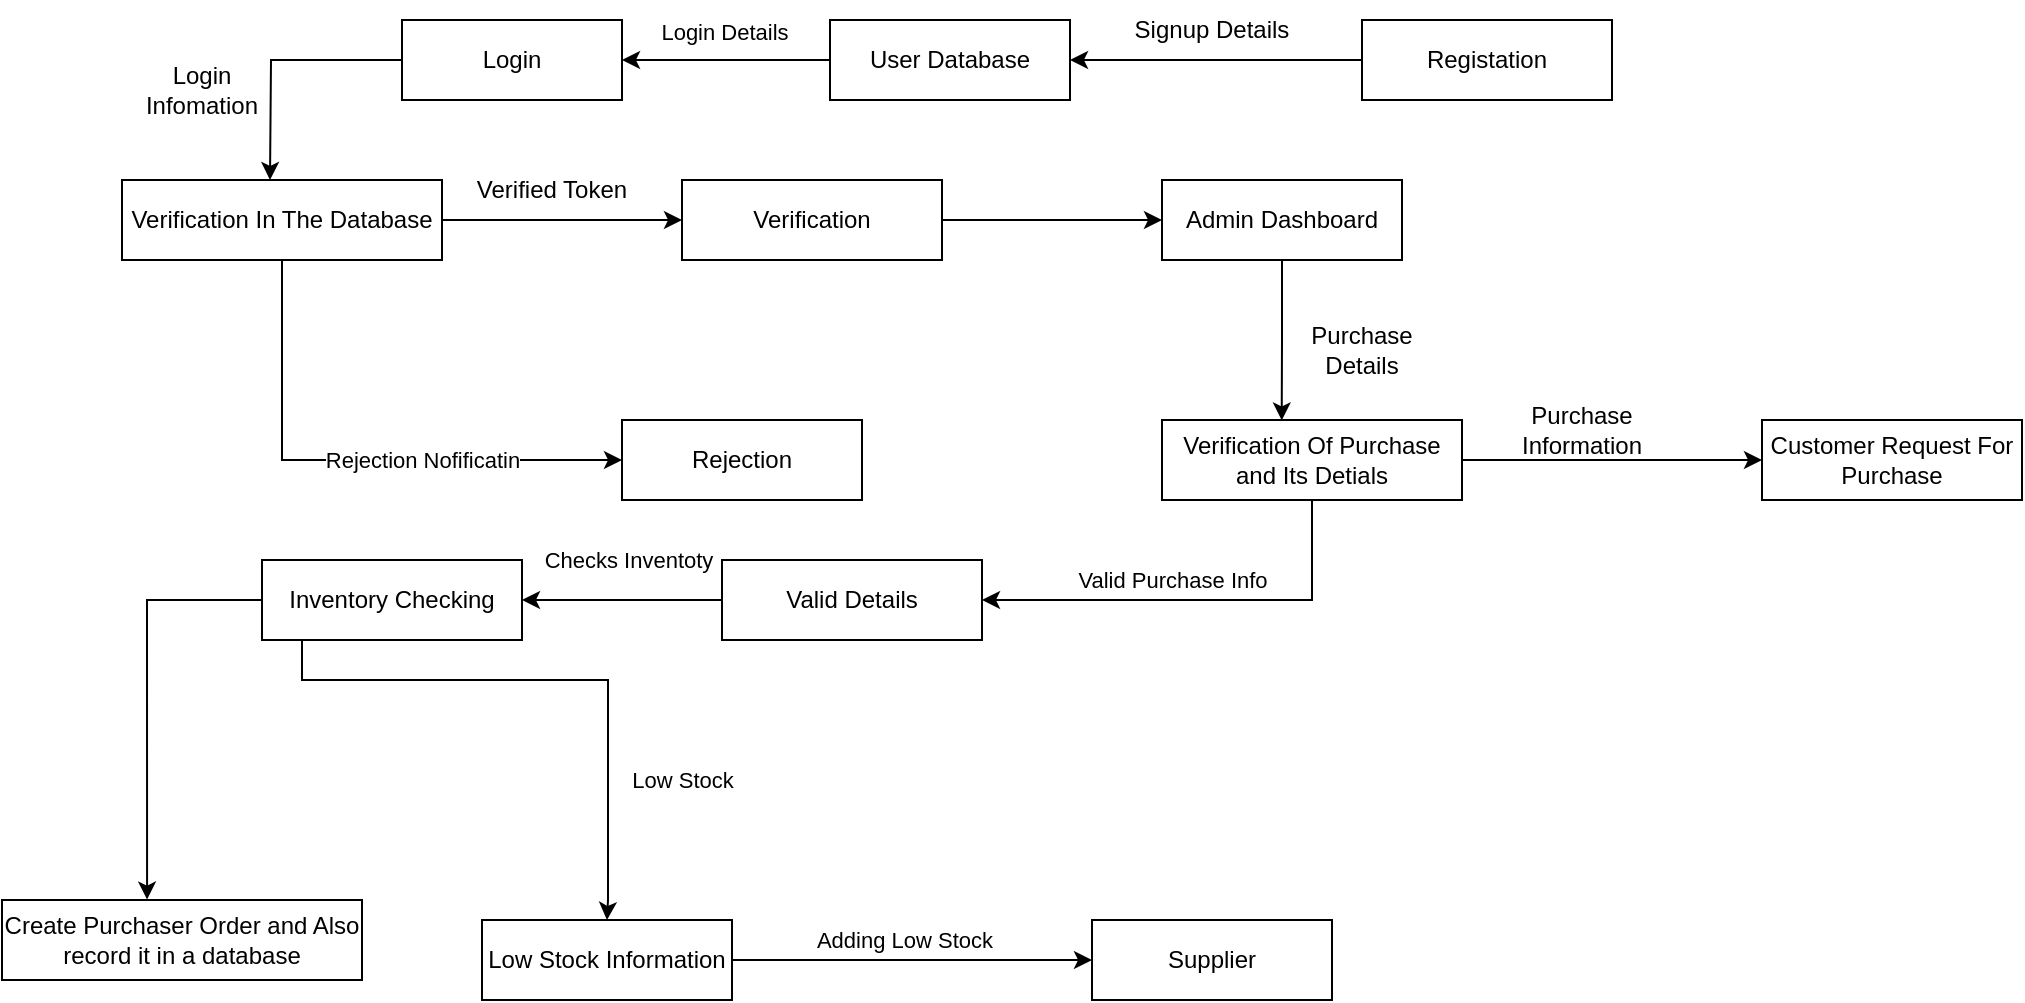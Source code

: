 <mxfile version="25.0.3">
  <diagram name="Page-1" id="QE4cUznPfzqMuU34ur8J">
    <mxGraphModel dx="1349" dy="1764" grid="1" gridSize="10" guides="1" tooltips="1" connect="1" arrows="1" fold="1" page="1" pageScale="1" pageWidth="827" pageHeight="1169" math="0" shadow="0">
      <root>
        <mxCell id="0" />
        <mxCell id="1" parent="0" />
        <mxCell id="1RAJI8hPIHJRJfzqPvRJ-6" style="edgeStyle=orthogonalEdgeStyle;rounded=0;orthogonalLoop=1;jettySize=auto;html=1;entryX=0;entryY=0.5;entryDx=0;entryDy=0;" edge="1" parent="1" source="1RAJI8hPIHJRJfzqPvRJ-1" target="1RAJI8hPIHJRJfzqPvRJ-2">
          <mxGeometry relative="1" as="geometry" />
        </mxCell>
        <mxCell id="1RAJI8hPIHJRJfzqPvRJ-34" style="edgeStyle=orthogonalEdgeStyle;rounded=0;orthogonalLoop=1;jettySize=auto;html=1;entryX=0;entryY=0.5;entryDx=0;entryDy=0;" edge="1" parent="1" source="1RAJI8hPIHJRJfzqPvRJ-1" target="1RAJI8hPIHJRJfzqPvRJ-33">
          <mxGeometry relative="1" as="geometry">
            <Array as="points">
              <mxPoint x="140" y="220" />
            </Array>
          </mxGeometry>
        </mxCell>
        <mxCell id="1RAJI8hPIHJRJfzqPvRJ-35" value="Rejection Nofificatin" style="edgeLabel;html=1;align=center;verticalAlign=middle;resizable=0;points=[];" vertex="1" connectable="0" parent="1RAJI8hPIHJRJfzqPvRJ-34">
          <mxGeometry x="0.074" y="2" relative="1" as="geometry">
            <mxPoint x="25" y="2" as="offset" />
          </mxGeometry>
        </mxCell>
        <mxCell id="1RAJI8hPIHJRJfzqPvRJ-1" value="Verification In The Database" style="rounded=0;whiteSpace=wrap;html=1;" vertex="1" parent="1">
          <mxGeometry x="60" y="80" width="160" height="40" as="geometry" />
        </mxCell>
        <mxCell id="1RAJI8hPIHJRJfzqPvRJ-26" style="edgeStyle=orthogonalEdgeStyle;rounded=0;orthogonalLoop=1;jettySize=auto;html=1;" edge="1" parent="1" source="1RAJI8hPIHJRJfzqPvRJ-2" target="1RAJI8hPIHJRJfzqPvRJ-25">
          <mxGeometry relative="1" as="geometry" />
        </mxCell>
        <mxCell id="1RAJI8hPIHJRJfzqPvRJ-2" value="Verification" style="rounded=0;whiteSpace=wrap;html=1;" vertex="1" parent="1">
          <mxGeometry x="340" y="80" width="130" height="40" as="geometry" />
        </mxCell>
        <mxCell id="1RAJI8hPIHJRJfzqPvRJ-4" value="Login" style="rounded=0;whiteSpace=wrap;html=1;" vertex="1" parent="1">
          <mxGeometry x="200" width="110" height="40" as="geometry" />
        </mxCell>
        <mxCell id="1RAJI8hPIHJRJfzqPvRJ-7" style="edgeStyle=orthogonalEdgeStyle;rounded=0;orthogonalLoop=1;jettySize=auto;html=1;" edge="1" parent="1" source="1RAJI8hPIHJRJfzqPvRJ-4">
          <mxGeometry relative="1" as="geometry">
            <mxPoint x="134" y="80" as="targetPoint" />
          </mxGeometry>
        </mxCell>
        <mxCell id="1RAJI8hPIHJRJfzqPvRJ-8" value="Login Details" style="edgeLabel;html=1;align=center;verticalAlign=middle;resizable=0;points=[];" vertex="1" connectable="0" parent="1RAJI8hPIHJRJfzqPvRJ-7">
          <mxGeometry x="0.45" y="-4" relative="1" as="geometry">
            <mxPoint x="230" y="-40" as="offset" />
          </mxGeometry>
        </mxCell>
        <mxCell id="1RAJI8hPIHJRJfzqPvRJ-11" style="edgeStyle=orthogonalEdgeStyle;rounded=0;orthogonalLoop=1;jettySize=auto;html=1;entryX=1;entryY=0.5;entryDx=0;entryDy=0;" edge="1" parent="1" source="1RAJI8hPIHJRJfzqPvRJ-9" target="1RAJI8hPIHJRJfzqPvRJ-10">
          <mxGeometry relative="1" as="geometry" />
        </mxCell>
        <mxCell id="1RAJI8hPIHJRJfzqPvRJ-9" value="Registation" style="rounded=0;whiteSpace=wrap;html=1;" vertex="1" parent="1">
          <mxGeometry x="680" width="125" height="40" as="geometry" />
        </mxCell>
        <mxCell id="1RAJI8hPIHJRJfzqPvRJ-17" style="edgeStyle=orthogonalEdgeStyle;rounded=0;orthogonalLoop=1;jettySize=auto;html=1;" edge="1" parent="1" source="1RAJI8hPIHJRJfzqPvRJ-10" target="1RAJI8hPIHJRJfzqPvRJ-4">
          <mxGeometry relative="1" as="geometry" />
        </mxCell>
        <mxCell id="1RAJI8hPIHJRJfzqPvRJ-10" value="User Database" style="rounded=0;whiteSpace=wrap;html=1;" vertex="1" parent="1">
          <mxGeometry x="414" width="120" height="40" as="geometry" />
        </mxCell>
        <mxCell id="1RAJI8hPIHJRJfzqPvRJ-13" value="Signup Details" style="text;html=1;align=center;verticalAlign=middle;whiteSpace=wrap;rounded=0;" vertex="1" parent="1">
          <mxGeometry x="560" y="-10" width="90" height="30" as="geometry" />
        </mxCell>
        <mxCell id="1RAJI8hPIHJRJfzqPvRJ-25" value="Admin Dashboard" style="rounded=0;whiteSpace=wrap;html=1;" vertex="1" parent="1">
          <mxGeometry x="580" y="80" width="120" height="40" as="geometry" />
        </mxCell>
        <mxCell id="1RAJI8hPIHJRJfzqPvRJ-28" value="Verified Token" style="text;html=1;align=center;verticalAlign=middle;whiteSpace=wrap;rounded=0;" vertex="1" parent="1">
          <mxGeometry x="230" y="70" width="90" height="30" as="geometry" />
        </mxCell>
        <mxCell id="1RAJI8hPIHJRJfzqPvRJ-29" value="Login Infomation" style="text;html=1;align=center;verticalAlign=middle;whiteSpace=wrap;rounded=0;" vertex="1" parent="1">
          <mxGeometry x="70" y="20" width="60" height="30" as="geometry" />
        </mxCell>
        <mxCell id="1RAJI8hPIHJRJfzqPvRJ-41" style="edgeStyle=orthogonalEdgeStyle;rounded=0;orthogonalLoop=1;jettySize=auto;html=1;entryX=1;entryY=0.5;entryDx=0;entryDy=0;" edge="1" parent="1" source="1RAJI8hPIHJRJfzqPvRJ-30" target="1RAJI8hPIHJRJfzqPvRJ-42">
          <mxGeometry relative="1" as="geometry">
            <mxPoint x="550" y="340" as="targetPoint" />
            <Array as="points">
              <mxPoint x="655" y="290" />
            </Array>
          </mxGeometry>
        </mxCell>
        <mxCell id="1RAJI8hPIHJRJfzqPvRJ-43" value="Valid Purchase Info" style="edgeLabel;html=1;align=center;verticalAlign=middle;resizable=0;points=[];" vertex="1" connectable="0" parent="1RAJI8hPIHJRJfzqPvRJ-41">
          <mxGeometry x="-0.01" y="-4" relative="1" as="geometry">
            <mxPoint x="-14" y="-6" as="offset" />
          </mxGeometry>
        </mxCell>
        <mxCell id="1RAJI8hPIHJRJfzqPvRJ-51" style="edgeStyle=orthogonalEdgeStyle;rounded=0;orthogonalLoop=1;jettySize=auto;html=1;" edge="1" parent="1" source="1RAJI8hPIHJRJfzqPvRJ-30" target="1RAJI8hPIHJRJfzqPvRJ-50">
          <mxGeometry relative="1" as="geometry" />
        </mxCell>
        <mxCell id="1RAJI8hPIHJRJfzqPvRJ-30" value="Verification Of Purchase and Its Detials" style="rounded=0;whiteSpace=wrap;html=1;" vertex="1" parent="1">
          <mxGeometry x="580" y="200" width="150" height="40" as="geometry" />
        </mxCell>
        <mxCell id="1RAJI8hPIHJRJfzqPvRJ-31" style="edgeStyle=orthogonalEdgeStyle;rounded=0;orthogonalLoop=1;jettySize=auto;html=1;entryX=0.399;entryY=0.005;entryDx=0;entryDy=0;entryPerimeter=0;" edge="1" parent="1" source="1RAJI8hPIHJRJfzqPvRJ-25" target="1RAJI8hPIHJRJfzqPvRJ-30">
          <mxGeometry relative="1" as="geometry" />
        </mxCell>
        <mxCell id="1RAJI8hPIHJRJfzqPvRJ-32" value="Purchase Details" style="text;html=1;align=center;verticalAlign=middle;whiteSpace=wrap;rounded=0;" vertex="1" parent="1">
          <mxGeometry x="650" y="150" width="60" height="30" as="geometry" />
        </mxCell>
        <mxCell id="1RAJI8hPIHJRJfzqPvRJ-33" value="Rejection" style="rounded=0;whiteSpace=wrap;html=1;" vertex="1" parent="1">
          <mxGeometry x="310" y="200" width="120" height="40" as="geometry" />
        </mxCell>
        <mxCell id="1RAJI8hPIHJRJfzqPvRJ-45" style="edgeStyle=orthogonalEdgeStyle;rounded=0;orthogonalLoop=1;jettySize=auto;html=1;exitX=0;exitY=0.5;exitDx=0;exitDy=0;entryX=1;entryY=0.5;entryDx=0;entryDy=0;" edge="1" parent="1" source="1RAJI8hPIHJRJfzqPvRJ-42" target="1RAJI8hPIHJRJfzqPvRJ-44">
          <mxGeometry relative="1" as="geometry" />
        </mxCell>
        <mxCell id="1RAJI8hPIHJRJfzqPvRJ-46" value="Checks Inventoty" style="edgeLabel;html=1;align=center;verticalAlign=middle;resizable=0;points=[];" vertex="1" connectable="0" parent="1RAJI8hPIHJRJfzqPvRJ-45">
          <mxGeometry x="-0.065" y="-2" relative="1" as="geometry">
            <mxPoint y="-18" as="offset" />
          </mxGeometry>
        </mxCell>
        <mxCell id="1RAJI8hPIHJRJfzqPvRJ-42" value="Valid Details" style="rounded=0;whiteSpace=wrap;html=1;" vertex="1" parent="1">
          <mxGeometry x="360" y="270" width="130" height="40" as="geometry" />
        </mxCell>
        <mxCell id="1RAJI8hPIHJRJfzqPvRJ-47" style="edgeStyle=orthogonalEdgeStyle;rounded=0;orthogonalLoop=1;jettySize=auto;html=1;entryX=0.403;entryY=-0.005;entryDx=0;entryDy=0;entryPerimeter=0;" edge="1" parent="1" source="1RAJI8hPIHJRJfzqPvRJ-44" target="1RAJI8hPIHJRJfzqPvRJ-48">
          <mxGeometry relative="1" as="geometry">
            <mxPoint x="150" y="400" as="targetPoint" />
            <Array as="points">
              <mxPoint x="73" y="290" />
            </Array>
          </mxGeometry>
        </mxCell>
        <mxCell id="1RAJI8hPIHJRJfzqPvRJ-54" style="edgeStyle=orthogonalEdgeStyle;rounded=0;orthogonalLoop=1;jettySize=auto;html=1;entryX=0.5;entryY=0;entryDx=0;entryDy=0;" edge="1" parent="1" source="1RAJI8hPIHJRJfzqPvRJ-44" target="1RAJI8hPIHJRJfzqPvRJ-55">
          <mxGeometry relative="1" as="geometry">
            <mxPoint x="300" y="440" as="targetPoint" />
            <Array as="points">
              <mxPoint x="150" y="330" />
              <mxPoint x="303" y="330" />
              <mxPoint x="303" y="440" />
            </Array>
          </mxGeometry>
        </mxCell>
        <mxCell id="1RAJI8hPIHJRJfzqPvRJ-72" value="Low Stock" style="edgeLabel;html=1;align=center;verticalAlign=middle;resizable=0;points=[];" vertex="1" connectable="0" parent="1RAJI8hPIHJRJfzqPvRJ-54">
          <mxGeometry x="0.377" y="2" relative="1" as="geometry">
            <mxPoint x="35" y="21" as="offset" />
          </mxGeometry>
        </mxCell>
        <mxCell id="1RAJI8hPIHJRJfzqPvRJ-44" value="Inventory Checking" style="rounded=0;whiteSpace=wrap;html=1;" vertex="1" parent="1">
          <mxGeometry x="130" y="270" width="130" height="40" as="geometry" />
        </mxCell>
        <mxCell id="1RAJI8hPIHJRJfzqPvRJ-48" value="Create Purchaser Order and Also record it in a database" style="rounded=0;whiteSpace=wrap;html=1;" vertex="1" parent="1">
          <mxGeometry y="440" width="180" height="40" as="geometry" />
        </mxCell>
        <mxCell id="1RAJI8hPIHJRJfzqPvRJ-50" value="Customer Request For Purchase" style="rounded=0;whiteSpace=wrap;html=1;" vertex="1" parent="1">
          <mxGeometry x="880" y="200" width="130" height="40" as="geometry" />
        </mxCell>
        <mxCell id="1RAJI8hPIHJRJfzqPvRJ-52" value="Purchase Information" style="text;html=1;align=center;verticalAlign=middle;whiteSpace=wrap;rounded=0;" vertex="1" parent="1">
          <mxGeometry x="760" y="190" width="60" height="30" as="geometry" />
        </mxCell>
        <mxCell id="1RAJI8hPIHJRJfzqPvRJ-70" style="edgeStyle=orthogonalEdgeStyle;rounded=0;orthogonalLoop=1;jettySize=auto;html=1;entryX=0;entryY=0.5;entryDx=0;entryDy=0;" edge="1" parent="1" source="1RAJI8hPIHJRJfzqPvRJ-55" target="1RAJI8hPIHJRJfzqPvRJ-58">
          <mxGeometry relative="1" as="geometry" />
        </mxCell>
        <mxCell id="1RAJI8hPIHJRJfzqPvRJ-71" value="Adding Low Stock" style="edgeLabel;html=1;align=center;verticalAlign=middle;resizable=0;points=[];" vertex="1" connectable="0" parent="1RAJI8hPIHJRJfzqPvRJ-70">
          <mxGeometry x="-0.05" y="-1" relative="1" as="geometry">
            <mxPoint y="-11" as="offset" />
          </mxGeometry>
        </mxCell>
        <mxCell id="1RAJI8hPIHJRJfzqPvRJ-55" value="Low Stock Information" style="rounded=0;whiteSpace=wrap;html=1;" vertex="1" parent="1">
          <mxGeometry x="240" y="450" width="125" height="40" as="geometry" />
        </mxCell>
        <mxCell id="1RAJI8hPIHJRJfzqPvRJ-58" value="Supplier" style="rounded=0;whiteSpace=wrap;html=1;" vertex="1" parent="1">
          <mxGeometry x="545" y="450" width="120" height="40" as="geometry" />
        </mxCell>
      </root>
    </mxGraphModel>
  </diagram>
</mxfile>

